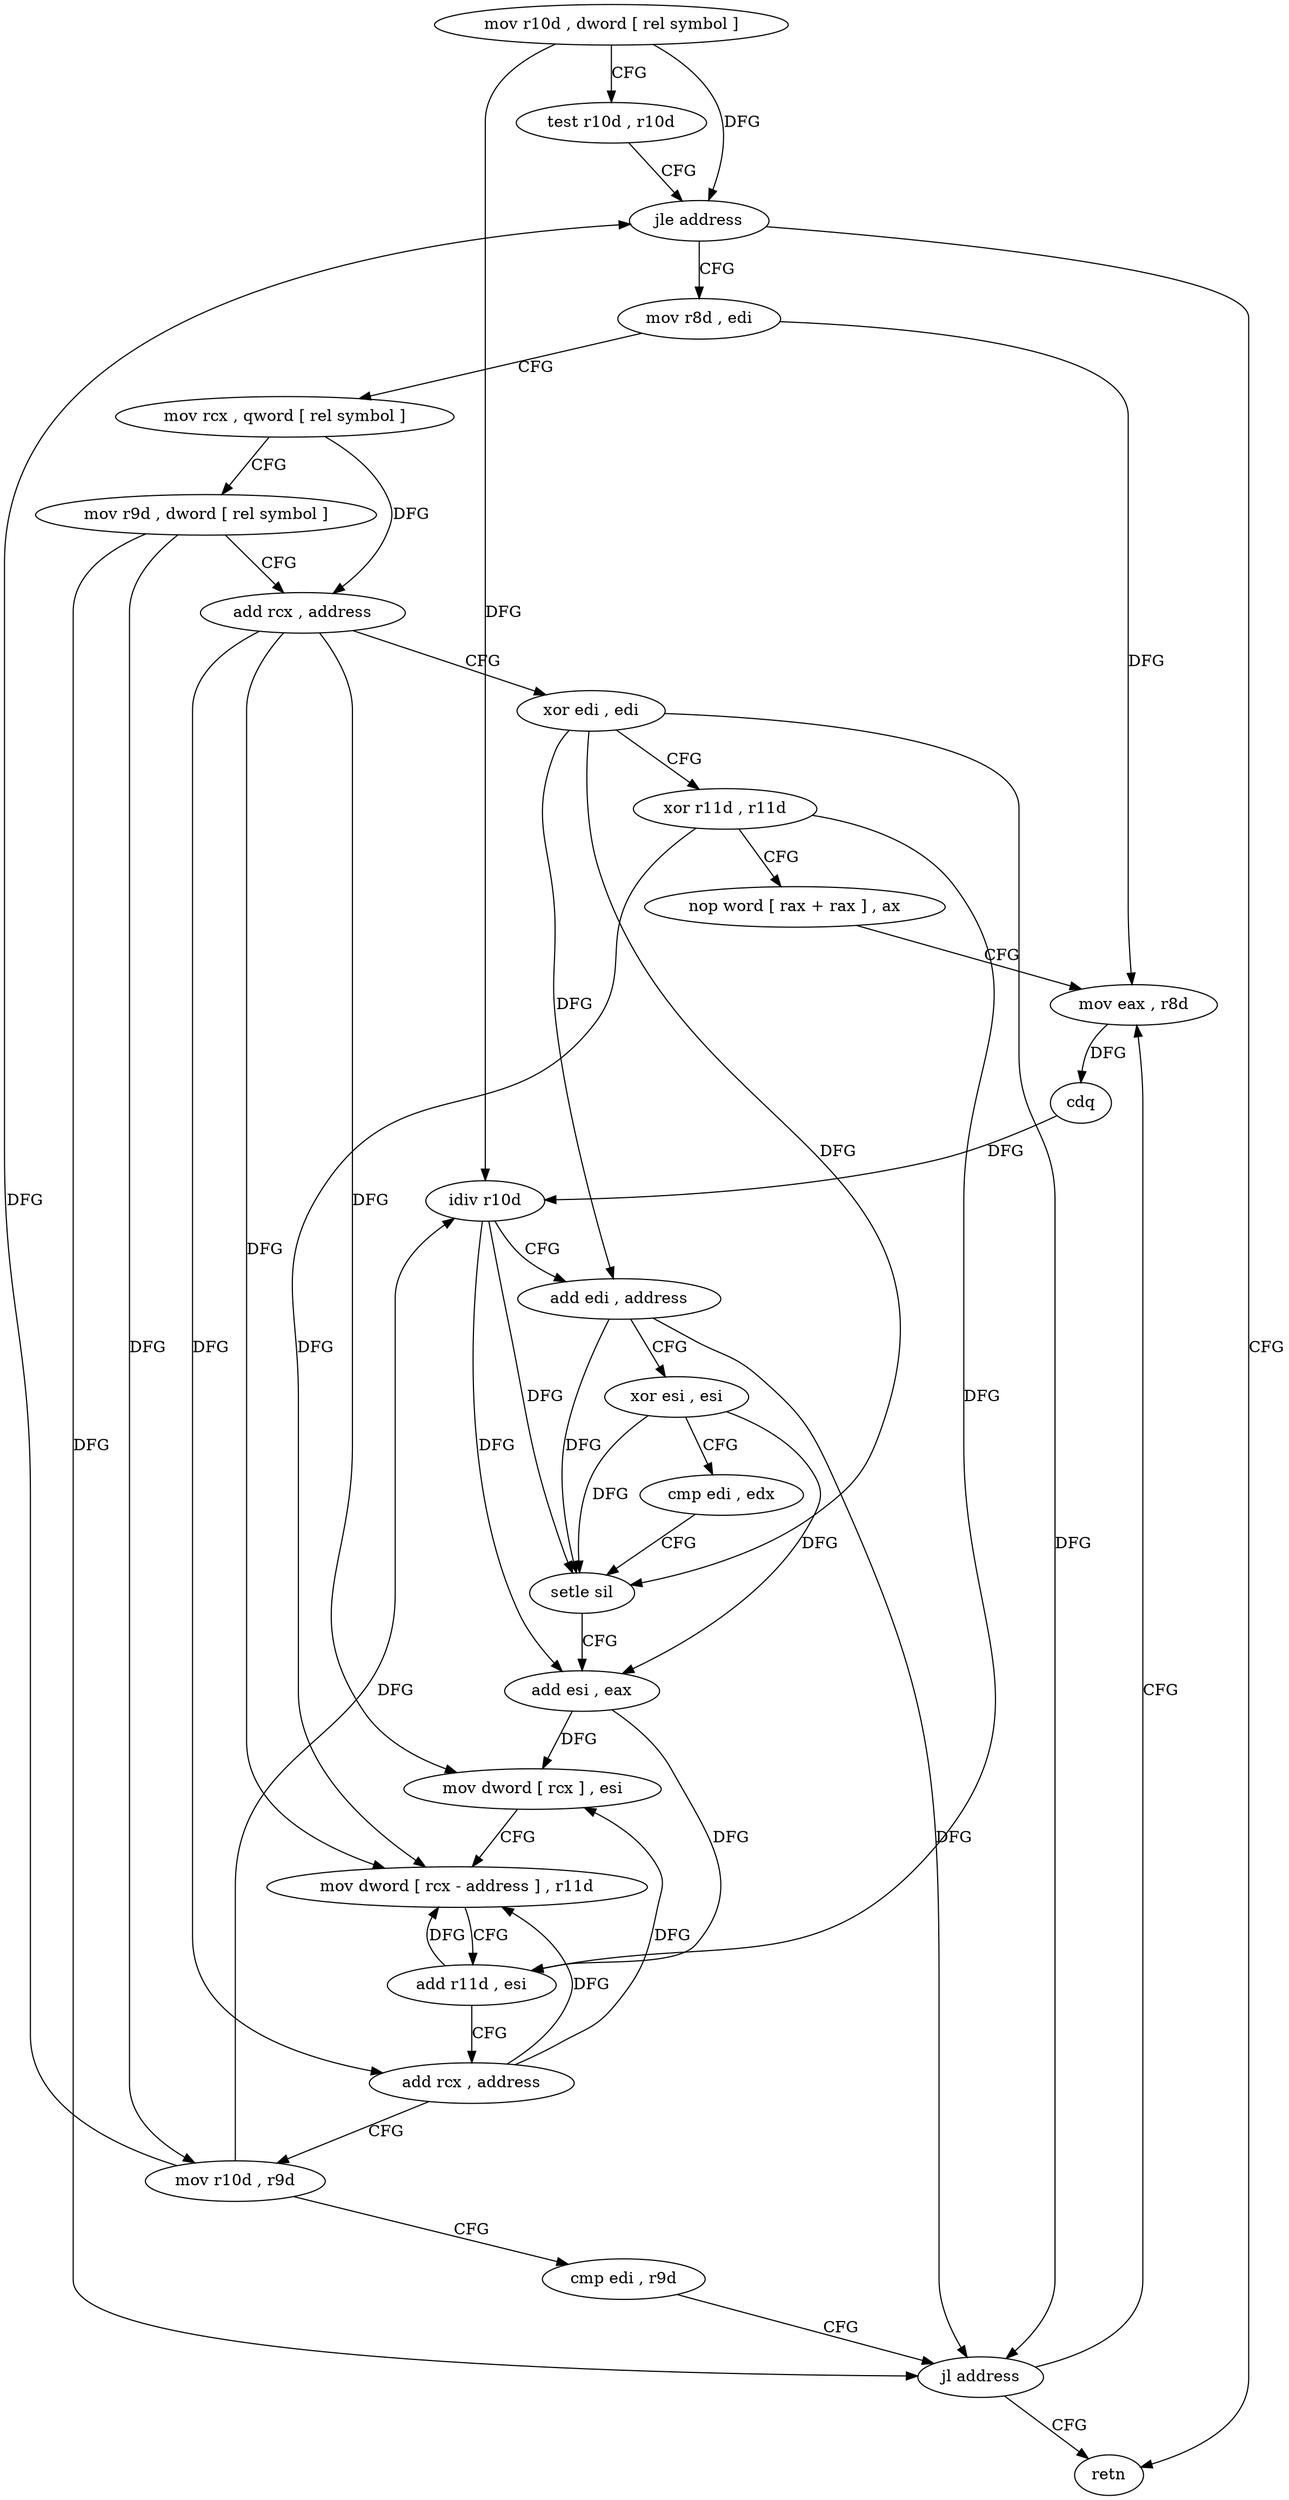 digraph "func" {
"4213344" [label = "mov r10d , dword [ rel symbol ]" ]
"4213351" [label = "test r10d , r10d" ]
"4213354" [label = "jle address" ]
"4213433" [label = "retn" ]
"4213356" [label = "mov r8d , edi" ]
"4213359" [label = "mov rcx , qword [ rel symbol ]" ]
"4213366" [label = "mov r9d , dword [ rel symbol ]" ]
"4213373" [label = "add rcx , address" ]
"4213377" [label = "xor edi , edi" ]
"4213379" [label = "xor r11d , r11d" ]
"4213382" [label = "nop word [ rax + rax ] , ax" ]
"4213392" [label = "mov eax , r8d" ]
"4213395" [label = "cdq" ]
"4213396" [label = "idiv r10d" ]
"4213399" [label = "add edi , address" ]
"4213402" [label = "xor esi , esi" ]
"4213404" [label = "cmp edi , edx" ]
"4213406" [label = "setle sil" ]
"4213410" [label = "add esi , eax" ]
"4213412" [label = "mov dword [ rcx ] , esi" ]
"4213414" [label = "mov dword [ rcx - address ] , r11d" ]
"4213418" [label = "add r11d , esi" ]
"4213421" [label = "add rcx , address" ]
"4213425" [label = "mov r10d , r9d" ]
"4213428" [label = "cmp edi , r9d" ]
"4213431" [label = "jl address" ]
"4213344" -> "4213351" [ label = "CFG" ]
"4213344" -> "4213354" [ label = "DFG" ]
"4213344" -> "4213396" [ label = "DFG" ]
"4213351" -> "4213354" [ label = "CFG" ]
"4213354" -> "4213433" [ label = "CFG" ]
"4213354" -> "4213356" [ label = "CFG" ]
"4213356" -> "4213359" [ label = "CFG" ]
"4213356" -> "4213392" [ label = "DFG" ]
"4213359" -> "4213366" [ label = "CFG" ]
"4213359" -> "4213373" [ label = "DFG" ]
"4213366" -> "4213373" [ label = "CFG" ]
"4213366" -> "4213425" [ label = "DFG" ]
"4213366" -> "4213431" [ label = "DFG" ]
"4213373" -> "4213377" [ label = "CFG" ]
"4213373" -> "4213412" [ label = "DFG" ]
"4213373" -> "4213414" [ label = "DFG" ]
"4213373" -> "4213421" [ label = "DFG" ]
"4213377" -> "4213379" [ label = "CFG" ]
"4213377" -> "4213399" [ label = "DFG" ]
"4213377" -> "4213406" [ label = "DFG" ]
"4213377" -> "4213431" [ label = "DFG" ]
"4213379" -> "4213382" [ label = "CFG" ]
"4213379" -> "4213414" [ label = "DFG" ]
"4213379" -> "4213418" [ label = "DFG" ]
"4213382" -> "4213392" [ label = "CFG" ]
"4213392" -> "4213395" [ label = "DFG" ]
"4213395" -> "4213396" [ label = "DFG" ]
"4213396" -> "4213399" [ label = "CFG" ]
"4213396" -> "4213410" [ label = "DFG" ]
"4213396" -> "4213406" [ label = "DFG" ]
"4213399" -> "4213402" [ label = "CFG" ]
"4213399" -> "4213406" [ label = "DFG" ]
"4213399" -> "4213431" [ label = "DFG" ]
"4213402" -> "4213404" [ label = "CFG" ]
"4213402" -> "4213406" [ label = "DFG" ]
"4213402" -> "4213410" [ label = "DFG" ]
"4213404" -> "4213406" [ label = "CFG" ]
"4213406" -> "4213410" [ label = "CFG" ]
"4213410" -> "4213412" [ label = "DFG" ]
"4213410" -> "4213418" [ label = "DFG" ]
"4213412" -> "4213414" [ label = "CFG" ]
"4213414" -> "4213418" [ label = "CFG" ]
"4213418" -> "4213421" [ label = "CFG" ]
"4213418" -> "4213414" [ label = "DFG" ]
"4213421" -> "4213425" [ label = "CFG" ]
"4213421" -> "4213412" [ label = "DFG" ]
"4213421" -> "4213414" [ label = "DFG" ]
"4213425" -> "4213428" [ label = "CFG" ]
"4213425" -> "4213354" [ label = "DFG" ]
"4213425" -> "4213396" [ label = "DFG" ]
"4213428" -> "4213431" [ label = "CFG" ]
"4213431" -> "4213392" [ label = "CFG" ]
"4213431" -> "4213433" [ label = "CFG" ]
}
